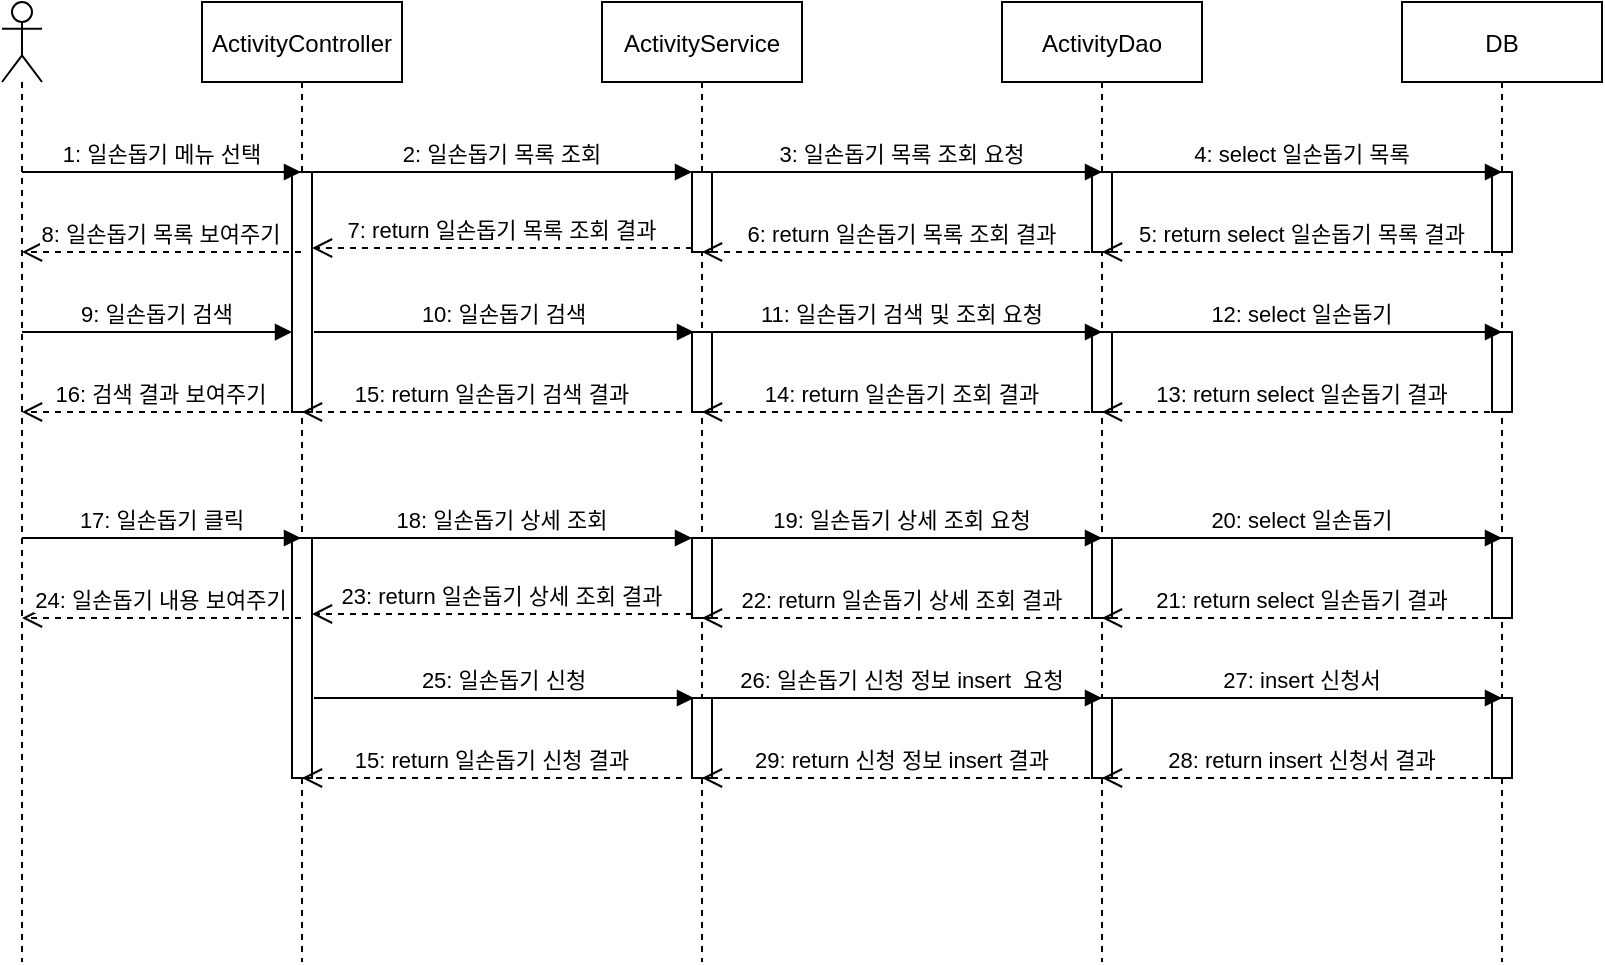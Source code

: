 <mxfile version="13.6.2" type="device"><diagram id="kgpKYQtTHZ0yAKxKKP6v" name="Page-1"><mxGraphModel dx="768" dy="703" grid="1" gridSize="10" guides="1" tooltips="1" connect="1" arrows="1" fold="1" page="1" pageScale="1" pageWidth="850" pageHeight="1100" math="0" shadow="0"><root><mxCell id="0"/><mxCell id="1" parent="0"/><mxCell id="_ylNLm2FzQuTWVlmPDiH-1" value="ActivityController" style="shape=umlLifeline;perimeter=lifelinePerimeter;container=1;collapsible=0;recursiveResize=0;rounded=0;shadow=0;strokeWidth=1;" vertex="1" parent="1"><mxGeometry x="120" y="80" width="100" height="480" as="geometry"/></mxCell><mxCell id="_ylNLm2FzQuTWVlmPDiH-2" value="" style="points=[];perimeter=orthogonalPerimeter;rounded=0;shadow=0;strokeWidth=1;" vertex="1" parent="_ylNLm2FzQuTWVlmPDiH-1"><mxGeometry x="45" y="85" width="10" height="120" as="geometry"/></mxCell><mxCell id="_ylNLm2FzQuTWVlmPDiH-3" value="ActivityService" style="shape=umlLifeline;perimeter=lifelinePerimeter;container=1;collapsible=0;recursiveResize=0;rounded=0;shadow=0;strokeWidth=1;" vertex="1" parent="1"><mxGeometry x="320" y="80" width="100" height="480" as="geometry"/></mxCell><mxCell id="_ylNLm2FzQuTWVlmPDiH-4" value="" style="points=[];perimeter=orthogonalPerimeter;rounded=0;shadow=0;strokeWidth=1;" vertex="1" parent="_ylNLm2FzQuTWVlmPDiH-3"><mxGeometry x="45" y="85" width="10" height="40" as="geometry"/></mxCell><mxCell id="_ylNLm2FzQuTWVlmPDiH-5" value="" style="points=[];perimeter=orthogonalPerimeter;rounded=0;shadow=0;strokeWidth=1;" vertex="1" parent="_ylNLm2FzQuTWVlmPDiH-3"><mxGeometry x="45" y="165" width="10" height="40" as="geometry"/></mxCell><mxCell id="_ylNLm2FzQuTWVlmPDiH-6" value="7: return 일손돕기 목록 조회 결과" style="verticalAlign=bottom;endArrow=open;dashed=1;endSize=8;exitX=0;exitY=0.95;shadow=0;strokeWidth=1;" edge="1" parent="1" source="_ylNLm2FzQuTWVlmPDiH-4" target="_ylNLm2FzQuTWVlmPDiH-2"><mxGeometry relative="1" as="geometry"><mxPoint x="295" y="241" as="targetPoint"/></mxGeometry></mxCell><mxCell id="_ylNLm2FzQuTWVlmPDiH-7" value="2: 일손돕기 목록 조회" style="verticalAlign=bottom;endArrow=block;entryX=0;entryY=0;shadow=0;strokeWidth=1;" edge="1" parent="1" source="_ylNLm2FzQuTWVlmPDiH-2" target="_ylNLm2FzQuTWVlmPDiH-4"><mxGeometry relative="1" as="geometry"><mxPoint x="295" y="165" as="sourcePoint"/></mxGeometry></mxCell><mxCell id="_ylNLm2FzQuTWVlmPDiH-8" value="ActivityDao" style="shape=umlLifeline;perimeter=lifelinePerimeter;container=1;collapsible=0;recursiveResize=0;rounded=0;shadow=0;strokeWidth=1;" vertex="1" parent="1"><mxGeometry x="520" y="80" width="100" height="480" as="geometry"/></mxCell><mxCell id="_ylNLm2FzQuTWVlmPDiH-9" value="" style="points=[];perimeter=orthogonalPerimeter;rounded=0;shadow=0;strokeWidth=1;" vertex="1" parent="_ylNLm2FzQuTWVlmPDiH-8"><mxGeometry x="45" y="85" width="10" height="40" as="geometry"/></mxCell><mxCell id="_ylNLm2FzQuTWVlmPDiH-10" value="" style="points=[];perimeter=orthogonalPerimeter;rounded=0;shadow=0;strokeWidth=1;" vertex="1" parent="_ylNLm2FzQuTWVlmPDiH-8"><mxGeometry x="45" y="165" width="10" height="40" as="geometry"/></mxCell><mxCell id="_ylNLm2FzQuTWVlmPDiH-11" value="DB" style="shape=umlLifeline;perimeter=lifelinePerimeter;container=1;collapsible=0;recursiveResize=0;rounded=0;shadow=0;strokeWidth=1;" vertex="1" parent="1"><mxGeometry x="720" y="80" width="100" height="480" as="geometry"/></mxCell><mxCell id="_ylNLm2FzQuTWVlmPDiH-12" value="" style="points=[];perimeter=orthogonalPerimeter;rounded=0;shadow=0;strokeWidth=1;" vertex="1" parent="_ylNLm2FzQuTWVlmPDiH-11"><mxGeometry x="45" y="85" width="10" height="40" as="geometry"/></mxCell><mxCell id="_ylNLm2FzQuTWVlmPDiH-13" value="" style="points=[];perimeter=orthogonalPerimeter;rounded=0;shadow=0;strokeWidth=1;" vertex="1" parent="_ylNLm2FzQuTWVlmPDiH-11"><mxGeometry x="45" y="165" width="10" height="40" as="geometry"/></mxCell><mxCell id="_ylNLm2FzQuTWVlmPDiH-14" value="" style="shape=umlLifeline;participant=umlActor;perimeter=lifelinePerimeter;whiteSpace=wrap;html=1;container=1;collapsible=0;recursiveResize=0;verticalAlign=top;spacingTop=36;outlineConnect=0;" vertex="1" parent="1"><mxGeometry x="20" y="80" width="20" height="480" as="geometry"/></mxCell><mxCell id="_ylNLm2FzQuTWVlmPDiH-15" value="1: 일손돕기 메뉴 선택" style="verticalAlign=bottom;endArrow=block;shadow=0;strokeWidth=1;" edge="1" parent="1"><mxGeometry relative="1" as="geometry"><mxPoint x="30" y="165.0" as="sourcePoint"/><mxPoint x="169.5" y="165.0" as="targetPoint"/></mxGeometry></mxCell><mxCell id="_ylNLm2FzQuTWVlmPDiH-16" value="3: 일손돕기 목록 조회 요청" style="verticalAlign=bottom;endArrow=block;shadow=0;strokeWidth=1;entryX=0.5;entryY=0;entryDx=0;entryDy=0;entryPerimeter=0;" edge="1" parent="1" target="_ylNLm2FzQuTWVlmPDiH-9"><mxGeometry relative="1" as="geometry"><mxPoint x="370" y="165" as="sourcePoint"/><mxPoint x="560" y="165" as="targetPoint"/></mxGeometry></mxCell><mxCell id="_ylNLm2FzQuTWVlmPDiH-17" value="4: select 일손돕기 목록" style="verticalAlign=bottom;endArrow=block;shadow=0;strokeWidth=1;entryX=0.5;entryY=0;entryDx=0;entryDy=0;entryPerimeter=0;" edge="1" parent="1"><mxGeometry relative="1" as="geometry"><mxPoint x="570" y="165" as="sourcePoint"/><mxPoint x="770" y="165" as="targetPoint"/></mxGeometry></mxCell><mxCell id="_ylNLm2FzQuTWVlmPDiH-18" value="5: return select 일손돕기 목록 결과" style="verticalAlign=bottom;endArrow=open;dashed=1;endSize=8;exitX=0;exitY=0.95;shadow=0;strokeWidth=1;" edge="1" parent="1"><mxGeometry relative="1" as="geometry"><mxPoint x="570" y="205" as="targetPoint"/><mxPoint x="770" y="205" as="sourcePoint"/></mxGeometry></mxCell><mxCell id="_ylNLm2FzQuTWVlmPDiH-19" value="6: return 일손돕기 목록 조회 결과" style="verticalAlign=bottom;endArrow=open;dashed=1;endSize=8;exitX=0;exitY=0.95;shadow=0;strokeWidth=1;" edge="1" parent="1"><mxGeometry relative="1" as="geometry"><mxPoint x="370" y="205" as="targetPoint"/><mxPoint x="570" y="205" as="sourcePoint"/></mxGeometry></mxCell><mxCell id="_ylNLm2FzQuTWVlmPDiH-20" value="8: 일손돕기 목록 보여주기" style="verticalAlign=bottom;endArrow=open;dashed=1;endSize=8;shadow=0;strokeWidth=1;" edge="1" parent="1"><mxGeometry relative="1" as="geometry"><mxPoint x="30" y="205" as="targetPoint"/><mxPoint x="169.5" y="205" as="sourcePoint"/></mxGeometry></mxCell><mxCell id="_ylNLm2FzQuTWVlmPDiH-21" value="9: 일손돕기 검색" style="verticalAlign=bottom;endArrow=block;shadow=0;strokeWidth=1;entryX=0;entryY=0.667;entryDx=0;entryDy=0;entryPerimeter=0;" edge="1" parent="1" target="_ylNLm2FzQuTWVlmPDiH-2"><mxGeometry relative="1" as="geometry"><mxPoint x="30" y="245" as="sourcePoint"/><mxPoint x="160" y="245" as="targetPoint"/></mxGeometry></mxCell><mxCell id="_ylNLm2FzQuTWVlmPDiH-22" value="10: 일손돕기 검색" style="verticalAlign=bottom;endArrow=block;entryX=0;entryY=0;shadow=0;strokeWidth=1;" edge="1" parent="1"><mxGeometry relative="1" as="geometry"><mxPoint x="176" y="245" as="sourcePoint"/><mxPoint x="366" y="245" as="targetPoint"/></mxGeometry></mxCell><mxCell id="_ylNLm2FzQuTWVlmPDiH-23" value="11: 일손돕기 검색 및 조회 요청" style="verticalAlign=bottom;endArrow=block;shadow=0;strokeWidth=1;entryX=0.5;entryY=0;entryDx=0;entryDy=0;entryPerimeter=0;" edge="1" parent="1"><mxGeometry relative="1" as="geometry"><mxPoint x="370" y="245" as="sourcePoint"/><mxPoint x="570" y="245" as="targetPoint"/></mxGeometry></mxCell><mxCell id="_ylNLm2FzQuTWVlmPDiH-24" value="12: select 일손돕기" style="verticalAlign=bottom;endArrow=block;shadow=0;strokeWidth=1;entryX=0.5;entryY=0;entryDx=0;entryDy=0;entryPerimeter=0;" edge="1" parent="1"><mxGeometry relative="1" as="geometry"><mxPoint x="570" y="245" as="sourcePoint"/><mxPoint x="770" y="245" as="targetPoint"/></mxGeometry></mxCell><mxCell id="_ylNLm2FzQuTWVlmPDiH-25" value="13: return select 일손돕기 결과" style="verticalAlign=bottom;endArrow=open;dashed=1;endSize=8;exitX=0;exitY=0.95;shadow=0;strokeWidth=1;" edge="1" parent="1"><mxGeometry relative="1" as="geometry"><mxPoint x="570" y="285" as="targetPoint"/><mxPoint x="770" y="285" as="sourcePoint"/></mxGeometry></mxCell><mxCell id="_ylNLm2FzQuTWVlmPDiH-26" value="14: return 일손돕기 조회 결과" style="verticalAlign=bottom;endArrow=open;dashed=1;endSize=8;exitX=0;exitY=0.95;shadow=0;strokeWidth=1;" edge="1" parent="1"><mxGeometry relative="1" as="geometry"><mxPoint x="370" y="285" as="targetPoint"/><mxPoint x="570" y="285" as="sourcePoint"/></mxGeometry></mxCell><mxCell id="_ylNLm2FzQuTWVlmPDiH-27" value="15: return 일손돕기 검색 결과" style="verticalAlign=bottom;endArrow=open;dashed=1;endSize=8;exitX=0;exitY=0.95;shadow=0;strokeWidth=1;" edge="1" parent="1"><mxGeometry relative="1" as="geometry"><mxPoint x="170" y="285" as="targetPoint"/><mxPoint x="360" y="285" as="sourcePoint"/></mxGeometry></mxCell><mxCell id="_ylNLm2FzQuTWVlmPDiH-28" value="16: 검색 결과 보여주기" style="verticalAlign=bottom;endArrow=open;dashed=1;endSize=8;shadow=0;strokeWidth=1;" edge="1" parent="1"><mxGeometry relative="1" as="geometry"><mxPoint x="30" y="285" as="targetPoint"/><mxPoint x="169.5" y="285" as="sourcePoint"/></mxGeometry></mxCell><mxCell id="_ylNLm2FzQuTWVlmPDiH-29" value="" style="points=[];perimeter=orthogonalPerimeter;rounded=0;shadow=0;strokeWidth=1;" vertex="1" parent="1"><mxGeometry x="165" y="348" width="10" height="120" as="geometry"/></mxCell><mxCell id="_ylNLm2FzQuTWVlmPDiH-30" value="" style="points=[];perimeter=orthogonalPerimeter;rounded=0;shadow=0;strokeWidth=1;" vertex="1" parent="1"><mxGeometry x="365" y="348" width="10" height="40" as="geometry"/></mxCell><mxCell id="_ylNLm2FzQuTWVlmPDiH-31" value="" style="points=[];perimeter=orthogonalPerimeter;rounded=0;shadow=0;strokeWidth=1;" vertex="1" parent="1"><mxGeometry x="365" y="428" width="10" height="40" as="geometry"/></mxCell><mxCell id="_ylNLm2FzQuTWVlmPDiH-32" value="23: return 일손돕기 상세 조회 결과" style="verticalAlign=bottom;endArrow=open;dashed=1;endSize=8;exitX=0;exitY=0.95;shadow=0;strokeWidth=1;" edge="1" parent="1" source="_ylNLm2FzQuTWVlmPDiH-30" target="_ylNLm2FzQuTWVlmPDiH-29"><mxGeometry relative="1" as="geometry"><mxPoint x="295" y="424" as="targetPoint"/></mxGeometry></mxCell><mxCell id="_ylNLm2FzQuTWVlmPDiH-33" value="18: 일손돕기 상세 조회" style="verticalAlign=bottom;endArrow=block;entryX=0;entryY=0;shadow=0;strokeWidth=1;" edge="1" parent="1" source="_ylNLm2FzQuTWVlmPDiH-29" target="_ylNLm2FzQuTWVlmPDiH-30"><mxGeometry relative="1" as="geometry"><mxPoint x="295" y="348" as="sourcePoint"/></mxGeometry></mxCell><mxCell id="_ylNLm2FzQuTWVlmPDiH-34" value="" style="points=[];perimeter=orthogonalPerimeter;rounded=0;shadow=0;strokeWidth=1;" vertex="1" parent="1"><mxGeometry x="565" y="348" width="10" height="40" as="geometry"/></mxCell><mxCell id="_ylNLm2FzQuTWVlmPDiH-35" value="" style="points=[];perimeter=orthogonalPerimeter;rounded=0;shadow=0;strokeWidth=1;" vertex="1" parent="1"><mxGeometry x="565" y="428" width="10" height="40" as="geometry"/></mxCell><mxCell id="_ylNLm2FzQuTWVlmPDiH-36" value="" style="points=[];perimeter=orthogonalPerimeter;rounded=0;shadow=0;strokeWidth=1;" vertex="1" parent="1"><mxGeometry x="765" y="348" width="10" height="40" as="geometry"/></mxCell><mxCell id="_ylNLm2FzQuTWVlmPDiH-37" value="" style="points=[];perimeter=orthogonalPerimeter;rounded=0;shadow=0;strokeWidth=1;" vertex="1" parent="1"><mxGeometry x="765" y="428" width="10" height="40" as="geometry"/></mxCell><mxCell id="_ylNLm2FzQuTWVlmPDiH-38" value="17: 일손돕기 클릭" style="verticalAlign=bottom;endArrow=block;shadow=0;strokeWidth=1;" edge="1" parent="1"><mxGeometry relative="1" as="geometry"><mxPoint x="30" y="348" as="sourcePoint"/><mxPoint x="169.5" y="348" as="targetPoint"/></mxGeometry></mxCell><mxCell id="_ylNLm2FzQuTWVlmPDiH-39" value="19: 일손돕기 상세 조회 요청" style="verticalAlign=bottom;endArrow=block;shadow=0;strokeWidth=1;entryX=0.5;entryY=0;entryDx=0;entryDy=0;entryPerimeter=0;" edge="1" parent="1" target="_ylNLm2FzQuTWVlmPDiH-34"><mxGeometry relative="1" as="geometry"><mxPoint x="370" y="348" as="sourcePoint"/><mxPoint x="560" y="348" as="targetPoint"/></mxGeometry></mxCell><mxCell id="_ylNLm2FzQuTWVlmPDiH-40" value="20: select 일손돕기" style="verticalAlign=bottom;endArrow=block;shadow=0;strokeWidth=1;entryX=0.5;entryY=0;entryDx=0;entryDy=0;entryPerimeter=0;" edge="1" parent="1"><mxGeometry relative="1" as="geometry"><mxPoint x="570" y="348" as="sourcePoint"/><mxPoint x="770" y="348" as="targetPoint"/></mxGeometry></mxCell><mxCell id="_ylNLm2FzQuTWVlmPDiH-41" value="21: return select 일손돕기 결과" style="verticalAlign=bottom;endArrow=open;dashed=1;endSize=8;exitX=0;exitY=0.95;shadow=0;strokeWidth=1;" edge="1" parent="1"><mxGeometry relative="1" as="geometry"><mxPoint x="570" y="388" as="targetPoint"/><mxPoint x="770" y="388" as="sourcePoint"/></mxGeometry></mxCell><mxCell id="_ylNLm2FzQuTWVlmPDiH-42" value="22: return 일손돕기 상세 조회 결과" style="verticalAlign=bottom;endArrow=open;dashed=1;endSize=8;exitX=0;exitY=0.95;shadow=0;strokeWidth=1;" edge="1" parent="1"><mxGeometry relative="1" as="geometry"><mxPoint x="370" y="388" as="targetPoint"/><mxPoint x="570" y="388" as="sourcePoint"/></mxGeometry></mxCell><mxCell id="_ylNLm2FzQuTWVlmPDiH-43" value="24: 일손돕기 내용 보여주기" style="verticalAlign=bottom;endArrow=open;dashed=1;endSize=8;shadow=0;strokeWidth=1;" edge="1" parent="1"><mxGeometry relative="1" as="geometry"><mxPoint x="30" y="388" as="targetPoint"/><mxPoint x="169.5" y="388" as="sourcePoint"/></mxGeometry></mxCell><mxCell id="_ylNLm2FzQuTWVlmPDiH-44" value="25: 일손돕기 신청" style="verticalAlign=bottom;endArrow=block;entryX=0;entryY=0;shadow=0;strokeWidth=1;" edge="1" parent="1"><mxGeometry relative="1" as="geometry"><mxPoint x="176" y="428" as="sourcePoint"/><mxPoint x="366" y="428" as="targetPoint"/></mxGeometry></mxCell><mxCell id="_ylNLm2FzQuTWVlmPDiH-45" value="26: 일손돕기 신청 정보 insert  요청" style="verticalAlign=bottom;endArrow=block;shadow=0;strokeWidth=1;entryX=0.5;entryY=0;entryDx=0;entryDy=0;entryPerimeter=0;" edge="1" parent="1"><mxGeometry relative="1" as="geometry"><mxPoint x="370" y="428" as="sourcePoint"/><mxPoint x="570" y="428" as="targetPoint"/></mxGeometry></mxCell><mxCell id="_ylNLm2FzQuTWVlmPDiH-46" value="27: insert 신청서" style="verticalAlign=bottom;endArrow=block;shadow=0;strokeWidth=1;entryX=0.5;entryY=0;entryDx=0;entryDy=0;entryPerimeter=0;" edge="1" parent="1"><mxGeometry relative="1" as="geometry"><mxPoint x="570" y="428" as="sourcePoint"/><mxPoint x="770" y="428" as="targetPoint"/></mxGeometry></mxCell><mxCell id="_ylNLm2FzQuTWVlmPDiH-47" value="28: return insert 신청서 결과" style="verticalAlign=bottom;endArrow=open;dashed=1;endSize=8;exitX=0;exitY=0.95;shadow=0;strokeWidth=1;" edge="1" parent="1"><mxGeometry relative="1" as="geometry"><mxPoint x="570" y="468" as="targetPoint"/><mxPoint x="770" y="468" as="sourcePoint"/></mxGeometry></mxCell><mxCell id="_ylNLm2FzQuTWVlmPDiH-48" value="29: return 신청 정보 insert 결과" style="verticalAlign=bottom;endArrow=open;dashed=1;endSize=8;exitX=0;exitY=0.95;shadow=0;strokeWidth=1;" edge="1" parent="1"><mxGeometry relative="1" as="geometry"><mxPoint x="370" y="468" as="targetPoint"/><mxPoint x="570" y="468" as="sourcePoint"/></mxGeometry></mxCell><mxCell id="_ylNLm2FzQuTWVlmPDiH-49" value="15: return 일손돕기 신청 결과" style="verticalAlign=bottom;endArrow=open;dashed=1;endSize=8;exitX=0;exitY=0.95;shadow=0;strokeWidth=1;" edge="1" parent="1"><mxGeometry relative="1" as="geometry"><mxPoint x="170" y="468" as="targetPoint"/><mxPoint x="360" y="468" as="sourcePoint"/></mxGeometry></mxCell></root></mxGraphModel></diagram></mxfile>